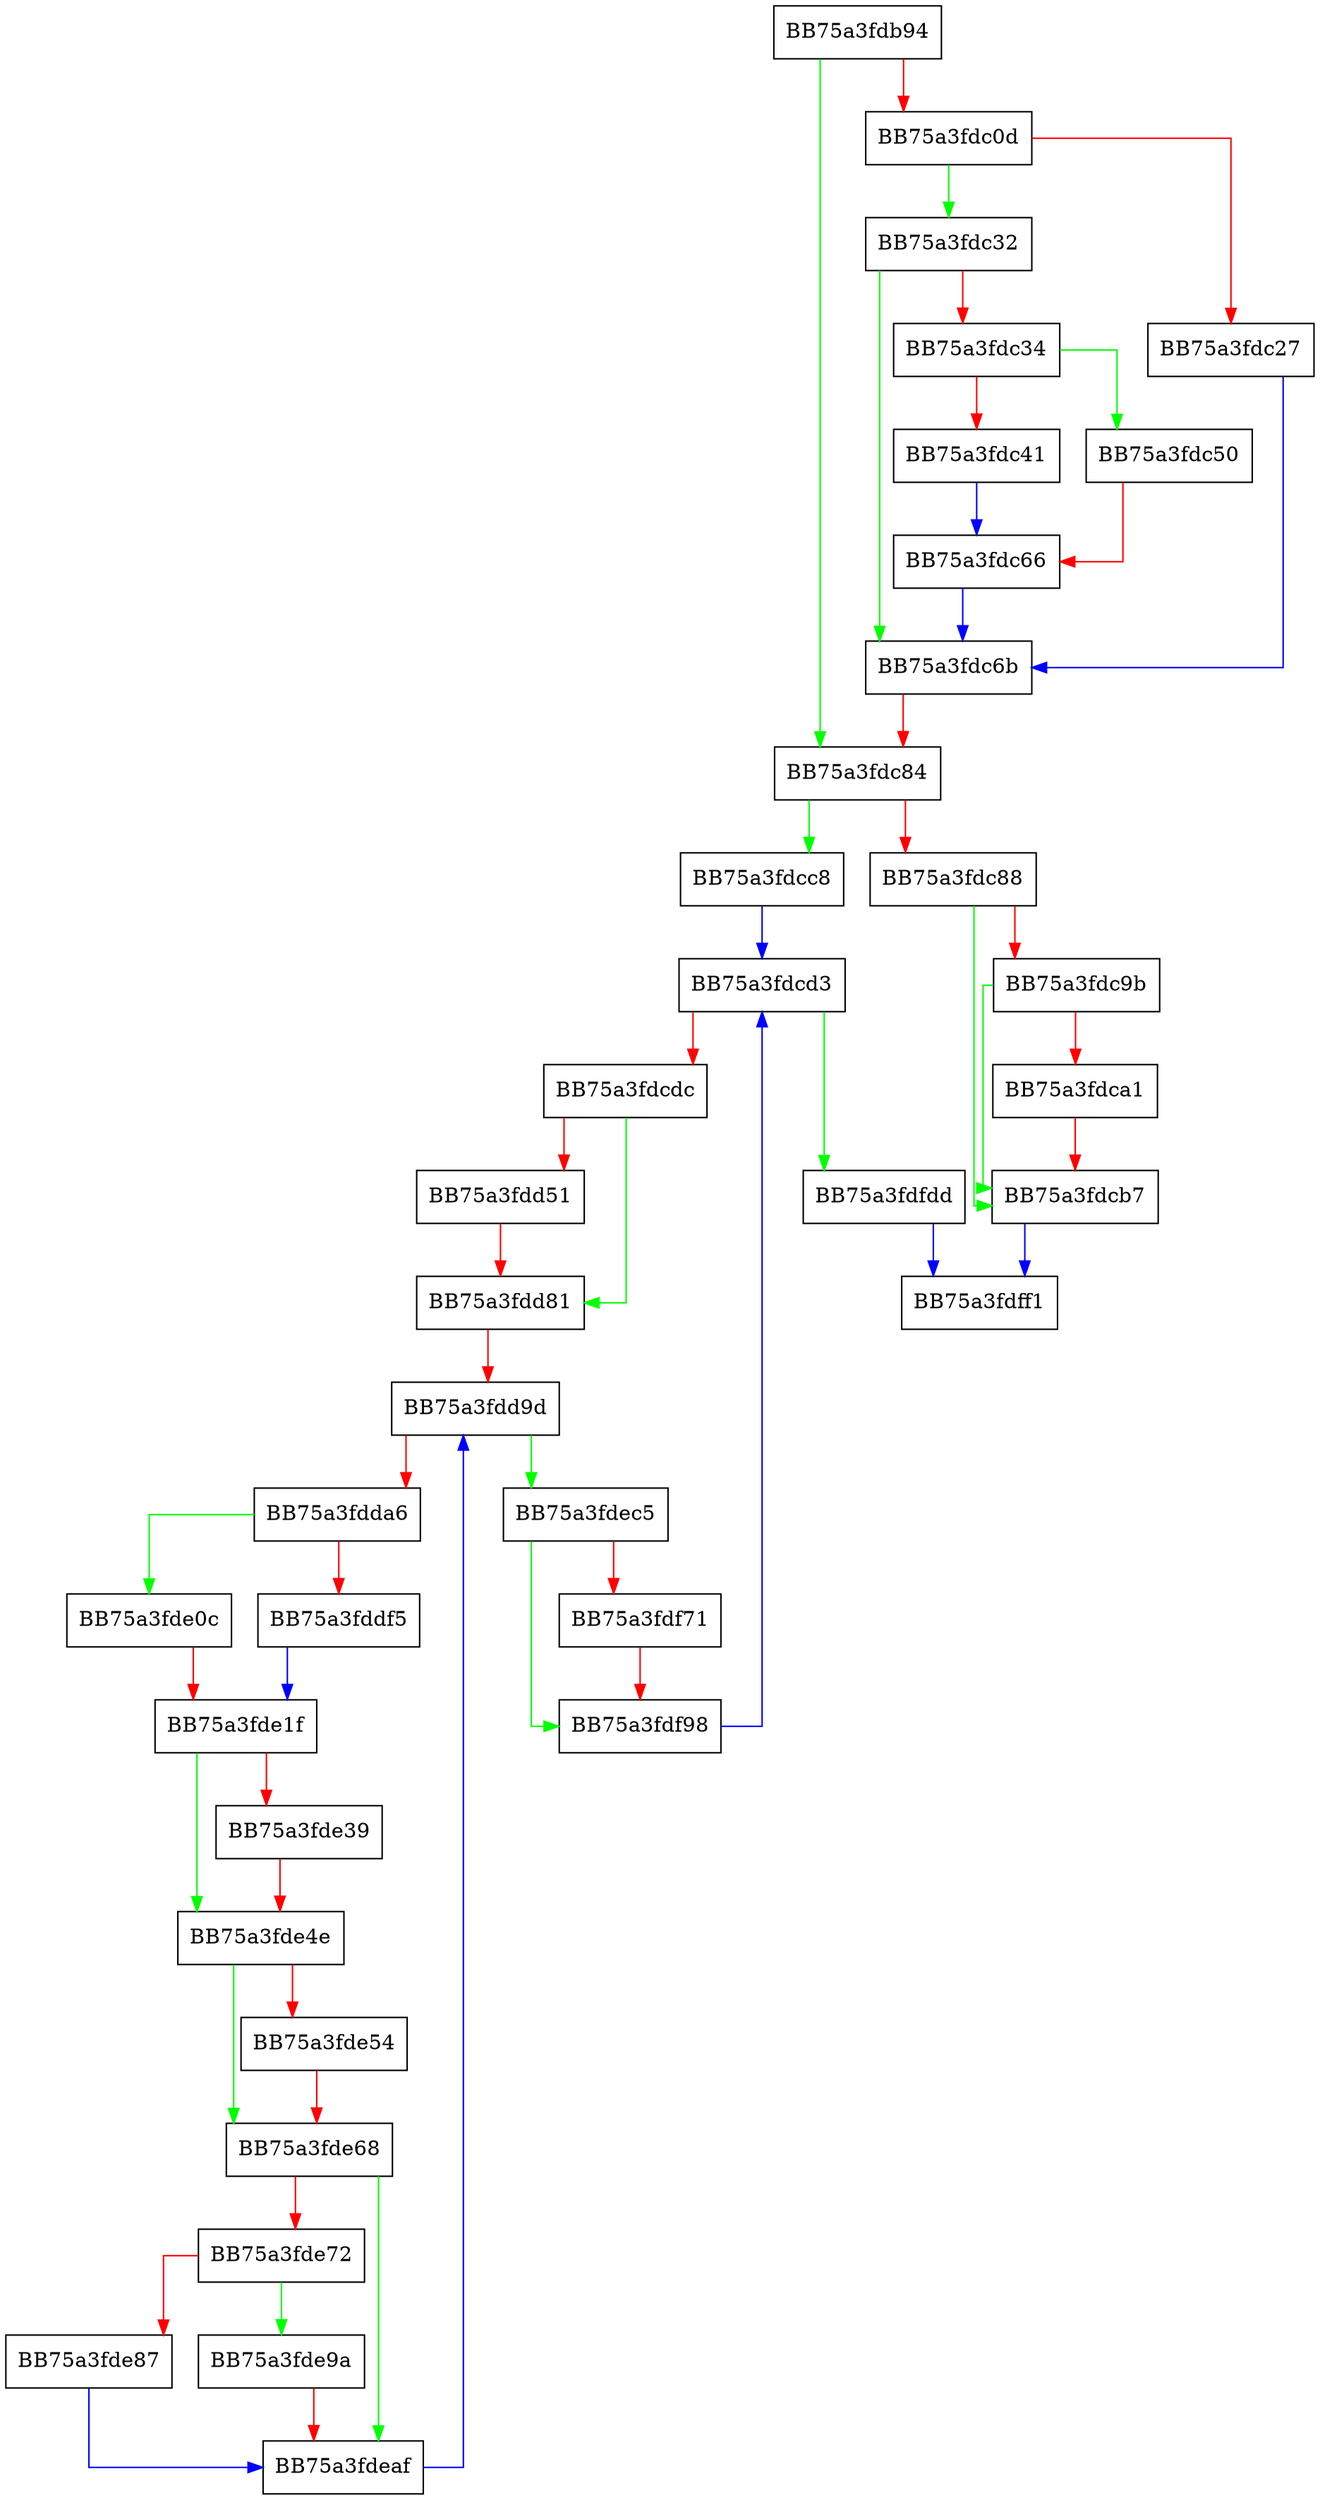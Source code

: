 digraph GetAdaptersInfo {
  node [shape="box"];
  graph [splines=ortho];
  BB75a3fdb94 -> BB75a3fdc84 [color="green"];
  BB75a3fdb94 -> BB75a3fdc0d [color="red"];
  BB75a3fdc0d -> BB75a3fdc32 [color="green"];
  BB75a3fdc0d -> BB75a3fdc27 [color="red"];
  BB75a3fdc27 -> BB75a3fdc6b [color="blue"];
  BB75a3fdc32 -> BB75a3fdc6b [color="green"];
  BB75a3fdc32 -> BB75a3fdc34 [color="red"];
  BB75a3fdc34 -> BB75a3fdc50 [color="green"];
  BB75a3fdc34 -> BB75a3fdc41 [color="red"];
  BB75a3fdc41 -> BB75a3fdc66 [color="blue"];
  BB75a3fdc50 -> BB75a3fdc66 [color="red"];
  BB75a3fdc66 -> BB75a3fdc6b [color="blue"];
  BB75a3fdc6b -> BB75a3fdc84 [color="red"];
  BB75a3fdc84 -> BB75a3fdcc8 [color="green"];
  BB75a3fdc84 -> BB75a3fdc88 [color="red"];
  BB75a3fdc88 -> BB75a3fdcb7 [color="green"];
  BB75a3fdc88 -> BB75a3fdc9b [color="red"];
  BB75a3fdc9b -> BB75a3fdcb7 [color="green"];
  BB75a3fdc9b -> BB75a3fdca1 [color="red"];
  BB75a3fdca1 -> BB75a3fdcb7 [color="red"];
  BB75a3fdcb7 -> BB75a3fdff1 [color="blue"];
  BB75a3fdcc8 -> BB75a3fdcd3 [color="blue"];
  BB75a3fdcd3 -> BB75a3fdfdd [color="green"];
  BB75a3fdcd3 -> BB75a3fdcdc [color="red"];
  BB75a3fdcdc -> BB75a3fdd81 [color="green"];
  BB75a3fdcdc -> BB75a3fdd51 [color="red"];
  BB75a3fdd51 -> BB75a3fdd81 [color="red"];
  BB75a3fdd81 -> BB75a3fdd9d [color="red"];
  BB75a3fdd9d -> BB75a3fdec5 [color="green"];
  BB75a3fdd9d -> BB75a3fdda6 [color="red"];
  BB75a3fdda6 -> BB75a3fde0c [color="green"];
  BB75a3fdda6 -> BB75a3fddf5 [color="red"];
  BB75a3fddf5 -> BB75a3fde1f [color="blue"];
  BB75a3fde0c -> BB75a3fde1f [color="red"];
  BB75a3fde1f -> BB75a3fde4e [color="green"];
  BB75a3fde1f -> BB75a3fde39 [color="red"];
  BB75a3fde39 -> BB75a3fde4e [color="red"];
  BB75a3fde4e -> BB75a3fde68 [color="green"];
  BB75a3fde4e -> BB75a3fde54 [color="red"];
  BB75a3fde54 -> BB75a3fde68 [color="red"];
  BB75a3fde68 -> BB75a3fdeaf [color="green"];
  BB75a3fde68 -> BB75a3fde72 [color="red"];
  BB75a3fde72 -> BB75a3fde9a [color="green"];
  BB75a3fde72 -> BB75a3fde87 [color="red"];
  BB75a3fde87 -> BB75a3fdeaf [color="blue"];
  BB75a3fde9a -> BB75a3fdeaf [color="red"];
  BB75a3fdeaf -> BB75a3fdd9d [color="blue"];
  BB75a3fdec5 -> BB75a3fdf98 [color="green"];
  BB75a3fdec5 -> BB75a3fdf71 [color="red"];
  BB75a3fdf71 -> BB75a3fdf98 [color="red"];
  BB75a3fdf98 -> BB75a3fdcd3 [color="blue"];
  BB75a3fdfdd -> BB75a3fdff1 [color="blue"];
}